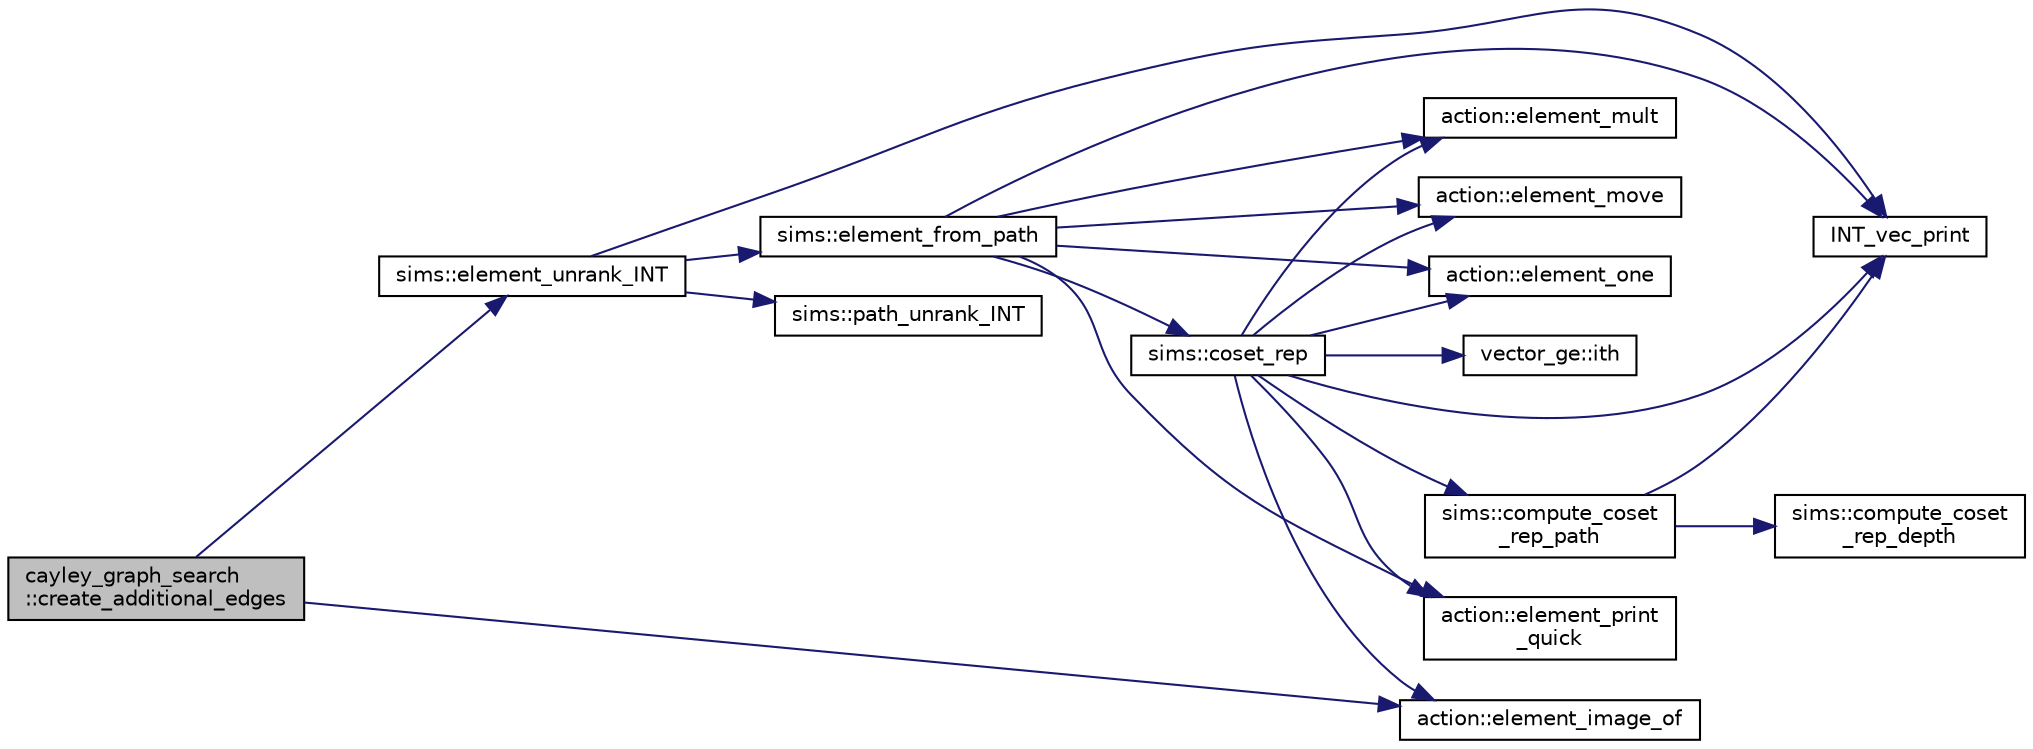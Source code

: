 digraph "cayley_graph_search::create_additional_edges"
{
  edge [fontname="Helvetica",fontsize="10",labelfontname="Helvetica",labelfontsize="10"];
  node [fontname="Helvetica",fontsize="10",shape=record];
  rankdir="LR";
  Node900 [label="cayley_graph_search\l::create_additional_edges",height=0.2,width=0.4,color="black", fillcolor="grey75", style="filled", fontcolor="black"];
  Node900 -> Node901 [color="midnightblue",fontsize="10",style="solid",fontname="Helvetica"];
  Node901 [label="sims::element_unrank_INT",height=0.2,width=0.4,color="black", fillcolor="white", style="filled",URL="$d9/df3/classsims.html#a435d84bb7bf7292f14593b2a4344151f"];
  Node901 -> Node902 [color="midnightblue",fontsize="10",style="solid",fontname="Helvetica"];
  Node902 [label="sims::path_unrank_INT",height=0.2,width=0.4,color="black", fillcolor="white", style="filled",URL="$d9/df3/classsims.html#a8ae2ffa971c2aac809d83c18e4e91926"];
  Node901 -> Node903 [color="midnightblue",fontsize="10",style="solid",fontname="Helvetica"];
  Node903 [label="INT_vec_print",height=0.2,width=0.4,color="black", fillcolor="white", style="filled",URL="$df/dbf/sajeeb_8_c.html#a79a5901af0b47dd0d694109543c027fe"];
  Node901 -> Node904 [color="midnightblue",fontsize="10",style="solid",fontname="Helvetica"];
  Node904 [label="sims::element_from_path",height=0.2,width=0.4,color="black", fillcolor="white", style="filled",URL="$d9/df3/classsims.html#a4a9bc25b1b8e61ba34d6d3d9f9fb8ab8"];
  Node904 -> Node903 [color="midnightblue",fontsize="10",style="solid",fontname="Helvetica"];
  Node904 -> Node905 [color="midnightblue",fontsize="10",style="solid",fontname="Helvetica"];
  Node905 [label="action::element_one",height=0.2,width=0.4,color="black", fillcolor="white", style="filled",URL="$d2/d86/classaction.html#a780a105daf04d6d1fe7e2f63b3c88e3b"];
  Node904 -> Node906 [color="midnightblue",fontsize="10",style="solid",fontname="Helvetica"];
  Node906 [label="sims::coset_rep",height=0.2,width=0.4,color="black", fillcolor="white", style="filled",URL="$d9/df3/classsims.html#a3d669dba4d005cd2399388f27f44cd04"];
  Node906 -> Node907 [color="midnightblue",fontsize="10",style="solid",fontname="Helvetica"];
  Node907 [label="sims::compute_coset\l_rep_path",height=0.2,width=0.4,color="black", fillcolor="white", style="filled",URL="$d9/df3/classsims.html#a22a53a24eb86dcfe54cb3588776a4d96"];
  Node907 -> Node908 [color="midnightblue",fontsize="10",style="solid",fontname="Helvetica"];
  Node908 [label="sims::compute_coset\l_rep_depth",height=0.2,width=0.4,color="black", fillcolor="white", style="filled",URL="$d9/df3/classsims.html#abfeb782bd253f1df5253486afb120f6f"];
  Node907 -> Node903 [color="midnightblue",fontsize="10",style="solid",fontname="Helvetica"];
  Node906 -> Node903 [color="midnightblue",fontsize="10",style="solid",fontname="Helvetica"];
  Node906 -> Node905 [color="midnightblue",fontsize="10",style="solid",fontname="Helvetica"];
  Node906 -> Node909 [color="midnightblue",fontsize="10",style="solid",fontname="Helvetica"];
  Node909 [label="vector_ge::ith",height=0.2,width=0.4,color="black", fillcolor="white", style="filled",URL="$d4/d6e/classvector__ge.html#a1ff002e8b746a9beb119d57dcd4a15ff"];
  Node906 -> Node910 [color="midnightblue",fontsize="10",style="solid",fontname="Helvetica"];
  Node910 [label="action::element_print\l_quick",height=0.2,width=0.4,color="black", fillcolor="white", style="filled",URL="$d2/d86/classaction.html#a4844680cf6750396f76494a28655265b"];
  Node906 -> Node911 [color="midnightblue",fontsize="10",style="solid",fontname="Helvetica"];
  Node911 [label="action::element_mult",height=0.2,width=0.4,color="black", fillcolor="white", style="filled",URL="$d2/d86/classaction.html#ae9e36b2cae1f0f7bd7144097fa9a34b3"];
  Node906 -> Node912 [color="midnightblue",fontsize="10",style="solid",fontname="Helvetica"];
  Node912 [label="action::element_move",height=0.2,width=0.4,color="black", fillcolor="white", style="filled",URL="$d2/d86/classaction.html#a550947491bbb534d3d7951f50198a874"];
  Node906 -> Node913 [color="midnightblue",fontsize="10",style="solid",fontname="Helvetica"];
  Node913 [label="action::element_image_of",height=0.2,width=0.4,color="black", fillcolor="white", style="filled",URL="$d2/d86/classaction.html#ae09559d4537a048fc860f8a74a31393d"];
  Node904 -> Node910 [color="midnightblue",fontsize="10",style="solid",fontname="Helvetica"];
  Node904 -> Node911 [color="midnightblue",fontsize="10",style="solid",fontname="Helvetica"];
  Node904 -> Node912 [color="midnightblue",fontsize="10",style="solid",fontname="Helvetica"];
  Node900 -> Node913 [color="midnightblue",fontsize="10",style="solid",fontname="Helvetica"];
}
